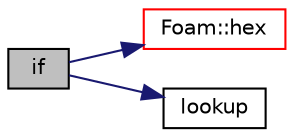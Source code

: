 digraph "if"
{
  bgcolor="transparent";
  edge [fontname="Helvetica",fontsize="10",labelfontname="Helvetica",labelfontsize="10"];
  node [fontname="Helvetica",fontsize="10",shape=record];
  rankdir="LR";
  Node1 [label="if",height=0.2,width=0.4,color="black", fillcolor="grey75", style="filled", fontcolor="black"];
  Node1 -> Node2 [color="midnightblue",fontsize="10",style="solid",fontname="Helvetica"];
  Node2 [label="Foam::hex",height=0.2,width=0.4,color="red",URL="$a10758.html#a4ddae43d14dd72d6b0cd9ab61fe4e04e"];
  Node1 -> Node3 [color="midnightblue",fontsize="10",style="solid",fontname="Helvetica"];
  Node3 [label="lookup",height=0.2,width=0.4,color="black",URL="$a03894.html#aa12e10d2264a98b7f09469676a073768"];
}
